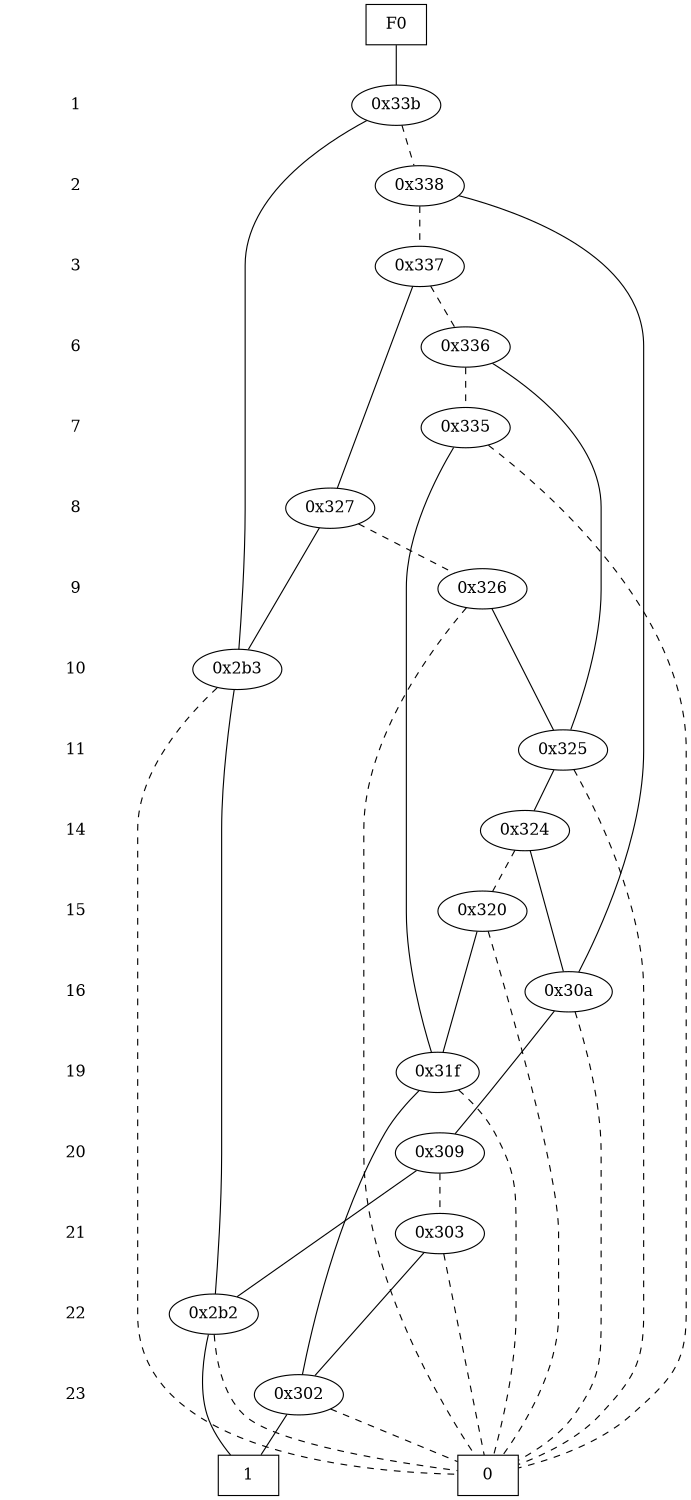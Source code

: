 digraph "ZDD" {
size = "7.5,10"
center = true;
edge [dir = none];
{ node [shape = plaintext];
  edge [style = invis];
  "CONST NODES" [style = invis];
" 1 " -> " 2 " -> " 3 " -> " 6 " -> " 7 " -> " 8 " -> " 9 " -> " 10 " -> " 11 " -> " 14 " -> " 15 " -> " 16 " -> " 19 " -> " 20 " -> " 21 " -> " 22 " -> " 23 " -> "CONST NODES"; 
}
{ rank = same; node [shape = box]; edge [style = invis];
"F0"; }
{ rank = same; " 1 ";
"0x33b";
}
{ rank = same; " 2 ";
"0x338";
}
{ rank = same; " 3 ";
"0x337";
}
{ rank = same; " 6 ";
"0x336";
}
{ rank = same; " 7 ";
"0x335";
}
{ rank = same; " 8 ";
"0x327";
}
{ rank = same; " 9 ";
"0x326";
}
{ rank = same; " 10 ";
"0x2b3";
}
{ rank = same; " 11 ";
"0x325";
}
{ rank = same; " 14 ";
"0x324";
}
{ rank = same; " 15 ";
"0x320";
}
{ rank = same; " 16 ";
"0x30a";
}
{ rank = same; " 19 ";
"0x31f";
}
{ rank = same; " 20 ";
"0x309";
}
{ rank = same; " 21 ";
"0x303";
}
{ rank = same; " 22 ";
"0x2b2";
}
{ rank = same; " 23 ";
"0x302";
}
{ rank = same; "CONST NODES";
{ node [shape = box]; "0x288";
"0x287";
}
}
"F0" -> "0x33b" [style = solid];
"0x33b" -> "0x2b3";
"0x33b" -> "0x338" [style = dashed];
"0x338" -> "0x30a";
"0x338" -> "0x337" [style = dashed];
"0x337" -> "0x327";
"0x337" -> "0x336" [style = dashed];
"0x336" -> "0x325";
"0x336" -> "0x335" [style = dashed];
"0x335" -> "0x31f";
"0x335" -> "0x288" [style = dashed];
"0x327" -> "0x2b3";
"0x327" -> "0x326" [style = dashed];
"0x326" -> "0x325";
"0x326" -> "0x288" [style = dashed];
"0x2b3" -> "0x2b2";
"0x2b3" -> "0x288" [style = dashed];
"0x325" -> "0x324";
"0x325" -> "0x288" [style = dashed];
"0x324" -> "0x30a";
"0x324" -> "0x320" [style = dashed];
"0x320" -> "0x31f";
"0x320" -> "0x288" [style = dashed];
"0x30a" -> "0x309";
"0x30a" -> "0x288" [style = dashed];
"0x31f" -> "0x302";
"0x31f" -> "0x288" [style = dashed];
"0x309" -> "0x2b2";
"0x309" -> "0x303" [style = dashed];
"0x303" -> "0x302";
"0x303" -> "0x288" [style = dashed];
"0x2b2" -> "0x287";
"0x2b2" -> "0x288" [style = dashed];
"0x302" -> "0x287";
"0x302" -> "0x288" [style = dashed];
"0x288" [label = "0"];
"0x287" [label = "1"];
}
